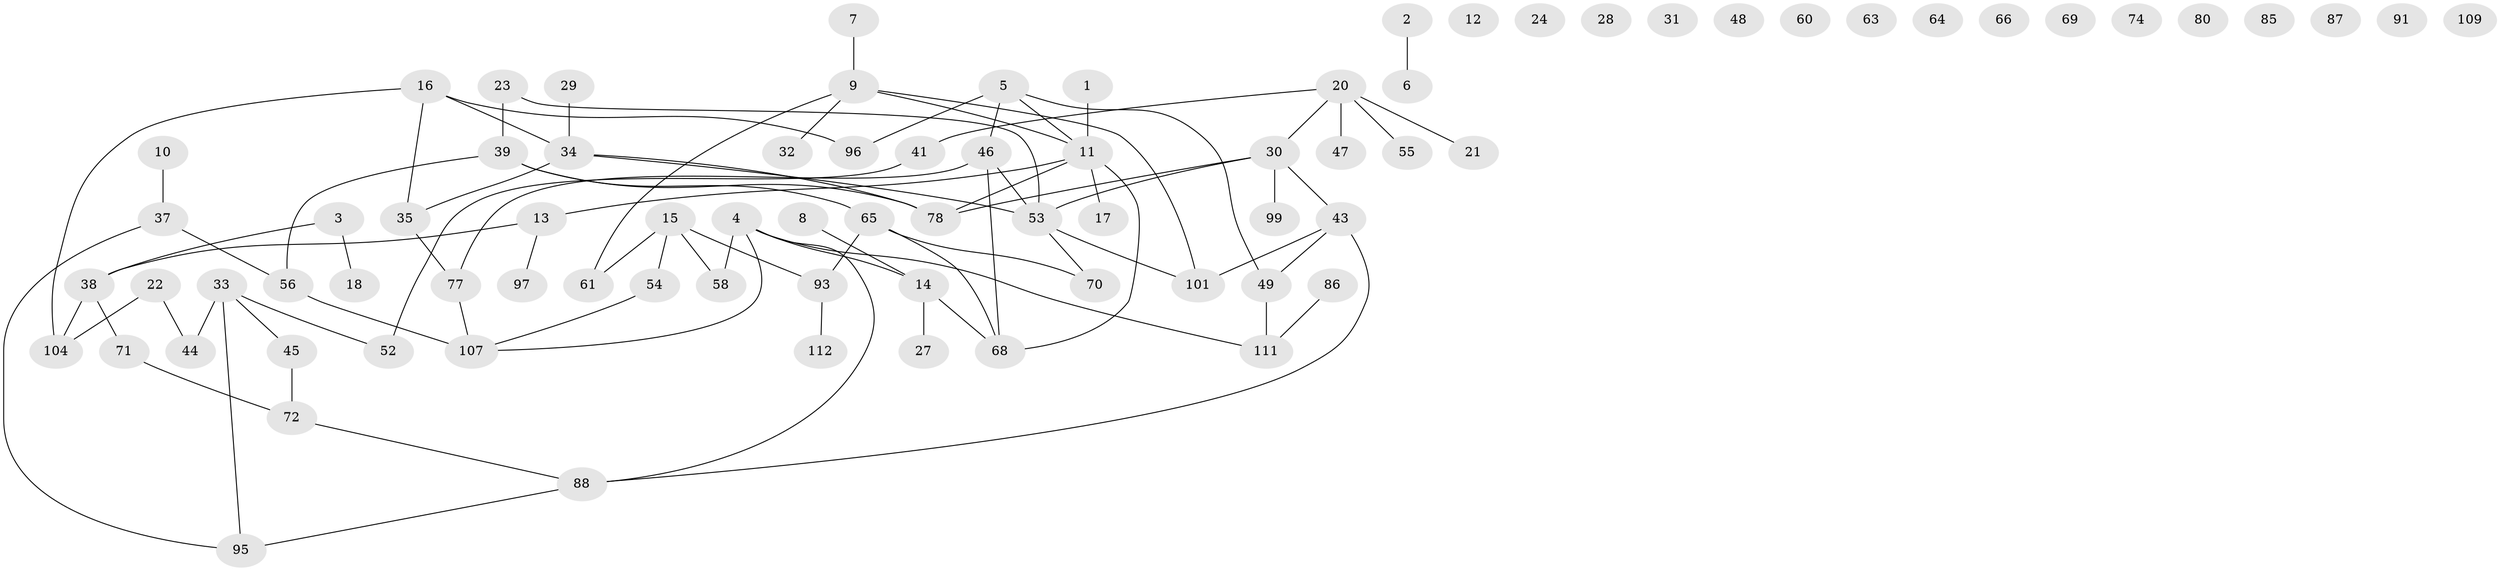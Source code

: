 // Generated by graph-tools (version 1.1) at 2025/23/03/03/25 07:23:26]
// undirected, 80 vertices, 87 edges
graph export_dot {
graph [start="1"]
  node [color=gray90,style=filled];
  1;
  2 [super="+50"];
  3 [super="+19"];
  4 [super="+57"];
  5 [super="+25"];
  6;
  7;
  8;
  9 [super="+26"];
  10 [super="+89"];
  11 [super="+81"];
  12;
  13 [super="+40"];
  14 [super="+90"];
  15 [super="+76"];
  16 [super="+103"];
  17;
  18;
  20 [super="+36"];
  21;
  22;
  23;
  24;
  27 [super="+67"];
  28;
  29;
  30 [super="+42"];
  31;
  32;
  33 [super="+75"];
  34 [super="+73"];
  35;
  37 [super="+98"];
  38 [super="+106"];
  39;
  41;
  43 [super="+82"];
  44 [super="+79"];
  45;
  46 [super="+51"];
  47;
  48;
  49 [super="+62"];
  52;
  53 [super="+59"];
  54;
  55;
  56 [super="+110"];
  58;
  60;
  61;
  63;
  64 [super="+94"];
  65 [super="+84"];
  66;
  68 [super="+100"];
  69;
  70;
  71;
  72 [super="+83"];
  74;
  77;
  78 [super="+108"];
  80;
  85;
  86;
  87;
  88 [super="+92"];
  91;
  93;
  95;
  96;
  97;
  99 [super="+102"];
  101 [super="+113"];
  104 [super="+105"];
  107 [super="+114"];
  109;
  111;
  112;
  1 -- 11;
  2 -- 6;
  3 -- 18;
  3 -- 38;
  4 -- 58;
  4 -- 107;
  4 -- 88;
  4 -- 14;
  4 -- 111;
  5 -- 11;
  5 -- 96;
  5 -- 49;
  5 -- 46;
  7 -- 9;
  8 -- 14;
  9 -- 32;
  9 -- 61;
  9 -- 101;
  9 -- 11;
  10 -- 37;
  11 -- 17;
  11 -- 78;
  11 -- 68;
  11 -- 13;
  13 -- 38;
  13 -- 97;
  14 -- 68;
  14 -- 27;
  15 -- 93;
  15 -- 58;
  15 -- 61;
  15 -- 54;
  16 -- 96;
  16 -- 34;
  16 -- 35;
  16 -- 104;
  20 -- 21;
  20 -- 47;
  20 -- 55;
  20 -- 41;
  20 -- 30;
  22 -- 44;
  22 -- 104;
  23 -- 39;
  23 -- 53;
  29 -- 34;
  30 -- 53;
  30 -- 43;
  30 -- 78;
  30 -- 99;
  33 -- 45;
  33 -- 95;
  33 -- 52;
  33 -- 44;
  34 -- 35;
  34 -- 53;
  34 -- 78;
  35 -- 77;
  37 -- 56;
  37 -- 95;
  38 -- 71;
  38 -- 104;
  39 -- 56;
  39 -- 65;
  39 -- 78;
  41 -- 52;
  43 -- 88;
  43 -- 101;
  43 -- 49;
  45 -- 72;
  46 -- 53;
  46 -- 68;
  46 -- 77;
  49 -- 111;
  53 -- 101;
  53 -- 70;
  54 -- 107;
  56 -- 107;
  65 -- 68;
  65 -- 93;
  65 -- 70;
  71 -- 72;
  72 -- 88;
  77 -- 107;
  86 -- 111;
  88 -- 95;
  93 -- 112;
}
